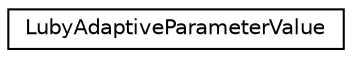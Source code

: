 digraph "Graphical Class Hierarchy"
{
 // LATEX_PDF_SIZE
  edge [fontname="Helvetica",fontsize="10",labelfontname="Helvetica",labelfontsize="10"];
  node [fontname="Helvetica",fontsize="10",shape=record];
  rankdir="LR";
  Node0 [label="LubyAdaptiveParameterValue",height=0.2,width=0.4,color="black", fillcolor="white", style="filled",URL="$classoperations__research_1_1bop_1_1_luby_adaptive_parameter_value.html",tooltip=" "];
}
